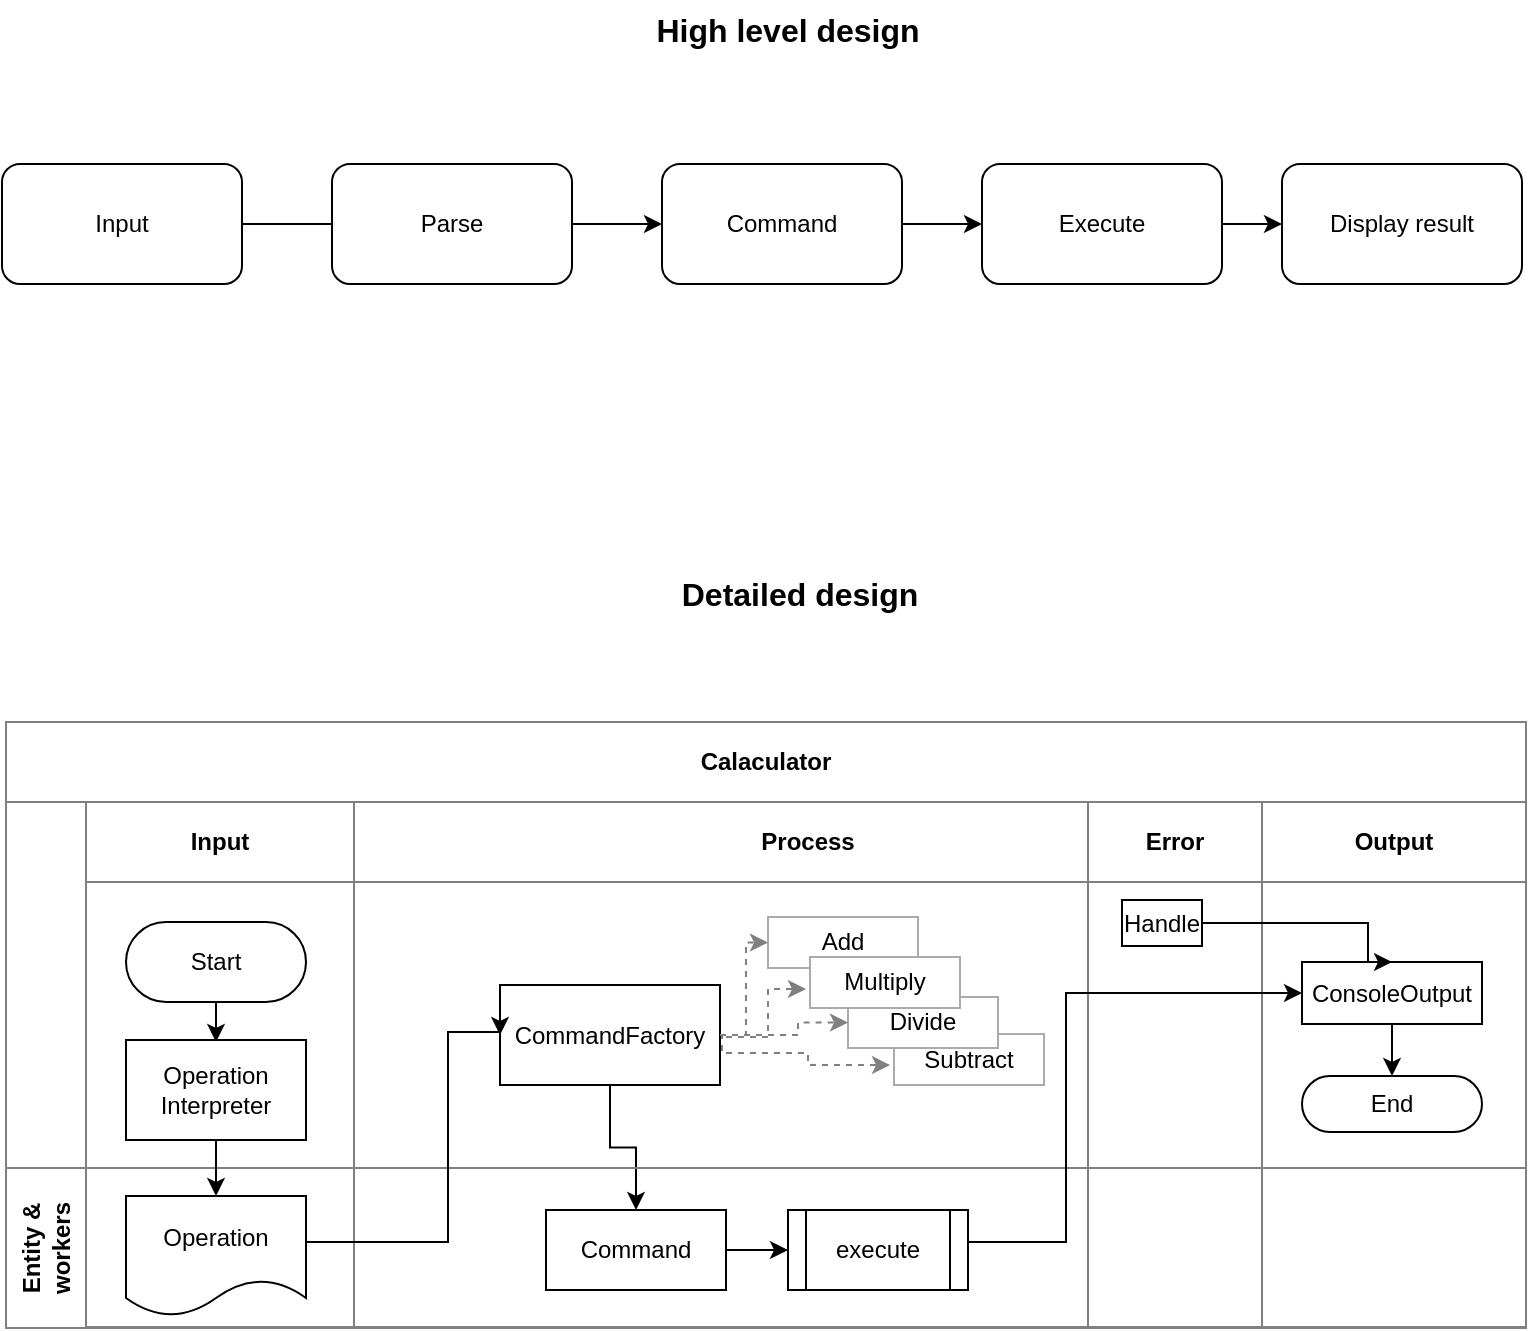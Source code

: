 <mxfile version="13.10.4" type="device"><diagram id="kgpKYQtTHZ0yAKxKKP6v" name="Page-1"><mxGraphModel dx="10072" dy="4880" grid="0" gridSize="10" guides="1" tooltips="1" connect="1" arrows="1" fold="1" page="1" pageScale="1" pageWidth="850" pageHeight="1100" math="0" shadow="0"><root><mxCell id="0"/><mxCell id="1" parent="0"/><mxCell id="3nuBFxr9cyL0pnOWT2aG-1" value="Calaculator" style="shape=table;childLayout=tableLayout;rowLines=0;columnLines=0;startSize=40;html=1;whiteSpace=wrap;collapsible=0;recursiveResize=0;expand=0;fontStyle=1;strokeColor=#808080;" parent="1" vertex="1"><mxGeometry x="49" y="381" width="760" height="302.5" as="geometry"/></mxCell><mxCell id="3nuBFxr9cyL0pnOWT2aG-3" value="" style="swimlane;horizontal=0;points=[[0,0.5],[1,0.5]];portConstraint=eastwest;startSize=40;html=1;whiteSpace=wrap;collapsible=0;recursiveResize=0;expand=0;strokeColor=#808080;" parent="3nuBFxr9cyL0pnOWT2aG-1" vertex="1"><mxGeometry y="40" width="760" height="183" as="geometry"/></mxCell><mxCell id="3nuBFxr9cyL0pnOWT2aG-4" value="Input" style="swimlane;connectable=0;startSize=40;html=1;whiteSpace=wrap;collapsible=0;recursiveResize=0;expand=0;strokeColor=#808080;" parent="3nuBFxr9cyL0pnOWT2aG-3" vertex="1"><mxGeometry x="40" width="134" height="183" as="geometry"/></mxCell><mxCell id="3nuBFxr9cyL0pnOWT2aG-5" style="edgeStyle=orthogonalEdgeStyle;rounded=0;orthogonalLoop=1;jettySize=auto;html=1;" parent="3nuBFxr9cyL0pnOWT2aG-4" source="3nuBFxr9cyL0pnOWT2aG-6" edge="1"><mxGeometry relative="1" as="geometry"><mxPoint x="65" y="120" as="targetPoint"/></mxGeometry></mxCell><mxCell id="3nuBFxr9cyL0pnOWT2aG-6" value="Start" style="rounded=1;whiteSpace=wrap;html=1;arcSize=50;" parent="3nuBFxr9cyL0pnOWT2aG-4" vertex="1"><mxGeometry x="20" y="60" width="90" height="40" as="geometry"/></mxCell><mxCell id="3nuBFxr9cyL0pnOWT2aG-9" value="Operation Interpreter" style="rounded=0;whiteSpace=wrap;html=1;" parent="3nuBFxr9cyL0pnOWT2aG-4" vertex="1"><mxGeometry x="20" y="119" width="90" height="50" as="geometry"/></mxCell><mxCell id="3nuBFxr9cyL0pnOWT2aG-8" value="Process" style="swimlane;connectable=0;startSize=40;html=1;whiteSpace=wrap;collapsible=0;recursiveResize=0;expand=0;strokeColor=#808080;" parent="3nuBFxr9cyL0pnOWT2aG-3" vertex="1"><mxGeometry x="174" width="454" height="183" as="geometry"/></mxCell><mxCell id="U-UN3DHhRpaRgNXAEB9x-27" style="edgeStyle=orthogonalEdgeStyle;rounded=0;orthogonalLoop=1;jettySize=auto;html=1;exitX=1;exitY=0.5;exitDx=0;exitDy=0;entryX=0;entryY=0.5;entryDx=0;entryDy=0;strokeColor=#808080;dashed=1;" edge="1" parent="3nuBFxr9cyL0pnOWT2aG-8" source="3nuBFxr9cyL0pnOWT2aG-10" target="U-UN3DHhRpaRgNXAEB9x-23"><mxGeometry relative="1" as="geometry"><Array as="points"><mxPoint x="196" y="116.5"/><mxPoint x="196" y="70.5"/></Array></mxGeometry></mxCell><mxCell id="3nuBFxr9cyL0pnOWT2aG-10" value="CommandFactory" style="rounded=0;whiteSpace=wrap;html=1;" parent="3nuBFxr9cyL0pnOWT2aG-8" vertex="1"><mxGeometry x="73" y="91.5" width="110" height="50" as="geometry"/></mxCell><mxCell id="U-UN3DHhRpaRgNXAEB9x-15" value="Error" style="swimlane;connectable=0;startSize=40;html=1;whiteSpace=wrap;collapsible=0;recursiveResize=0;expand=0;strokeColor=#808080;" vertex="1" parent="3nuBFxr9cyL0pnOWT2aG-8"><mxGeometry x="367" width="87" height="263" as="geometry"/></mxCell><mxCell id="U-UN3DHhRpaRgNXAEB9x-19" value="Handle" style="rounded=0;whiteSpace=wrap;html=1;" vertex="1" parent="U-UN3DHhRpaRgNXAEB9x-15"><mxGeometry x="17" y="49" width="40" height="23" as="geometry"/></mxCell><mxCell id="U-UN3DHhRpaRgNXAEB9x-23" value="Add" style="rounded=0;whiteSpace=wrap;html=1;strokeColor=#ABABAB;" vertex="1" parent="3nuBFxr9cyL0pnOWT2aG-8"><mxGeometry x="207" y="57.5" width="75" height="25.5" as="geometry"/></mxCell><mxCell id="U-UN3DHhRpaRgNXAEB9x-24" value="Subtract" style="rounded=0;whiteSpace=wrap;html=1;strokeColor=#ABABAB;" vertex="1" parent="3nuBFxr9cyL0pnOWT2aG-8"><mxGeometry x="270" y="116" width="75" height="25.5" as="geometry"/></mxCell><mxCell id="U-UN3DHhRpaRgNXAEB9x-26" value="Divide" style="rounded=0;whiteSpace=wrap;html=1;strokeColor=#ABABAB;" vertex="1" parent="3nuBFxr9cyL0pnOWT2aG-8"><mxGeometry x="247" y="97.5" width="75" height="25.5" as="geometry"/></mxCell><mxCell id="U-UN3DHhRpaRgNXAEB9x-30" style="edgeStyle=orthogonalEdgeStyle;rounded=0;orthogonalLoop=1;jettySize=auto;html=1;strokeColor=#808080;dashed=1;entryX=0;entryY=0.5;entryDx=0;entryDy=0;exitX=1;exitY=0.5;exitDx=0;exitDy=0;" edge="1" parent="3nuBFxr9cyL0pnOWT2aG-8" source="3nuBFxr9cyL0pnOWT2aG-10" target="U-UN3DHhRpaRgNXAEB9x-26"><mxGeometry relative="1" as="geometry"><mxPoint x="195" y="127.5" as="sourcePoint"/><mxPoint x="235" y="103.5" as="targetPoint"/><Array as="points"><mxPoint x="222" y="116.5"/><mxPoint x="222" y="110.5"/></Array></mxGeometry></mxCell><mxCell id="3nuBFxr9cyL0pnOWT2aG-11" value="Output" style="swimlane;connectable=0;startSize=40;html=1;whiteSpace=wrap;collapsible=0;recursiveResize=0;expand=0;strokeColor=#808080;" parent="3nuBFxr9cyL0pnOWT2aG-3" vertex="1"><mxGeometry x="628" width="132" height="183" as="geometry"/></mxCell><mxCell id="U-UN3DHhRpaRgNXAEB9x-22" style="edgeStyle=orthogonalEdgeStyle;rounded=0;orthogonalLoop=1;jettySize=auto;html=1;exitX=0.5;exitY=1;exitDx=0;exitDy=0;entryX=0.5;entryY=0;entryDx=0;entryDy=0;" edge="1" parent="3nuBFxr9cyL0pnOWT2aG-11" source="3nuBFxr9cyL0pnOWT2aG-13" target="3nuBFxr9cyL0pnOWT2aG-14"><mxGeometry relative="1" as="geometry"/></mxCell><mxCell id="3nuBFxr9cyL0pnOWT2aG-13" value="ConsoleOutput" style="rounded=0;whiteSpace=wrap;html=1;" parent="3nuBFxr9cyL0pnOWT2aG-11" vertex="1"><mxGeometry x="20" y="80" width="90" height="31" as="geometry"/></mxCell><mxCell id="3nuBFxr9cyL0pnOWT2aG-14" value="End" style="rounded=1;whiteSpace=wrap;html=1;arcSize=50;" parent="3nuBFxr9cyL0pnOWT2aG-11" vertex="1"><mxGeometry x="20" y="137" width="90" height="28" as="geometry"/></mxCell><mxCell id="U-UN3DHhRpaRgNXAEB9x-20" style="edgeStyle=orthogonalEdgeStyle;rounded=0;orthogonalLoop=1;jettySize=auto;html=1;entryX=0.5;entryY=0;entryDx=0;entryDy=0;" edge="1" parent="3nuBFxr9cyL0pnOWT2aG-3" source="U-UN3DHhRpaRgNXAEB9x-19" target="3nuBFxr9cyL0pnOWT2aG-13"><mxGeometry relative="1" as="geometry"><Array as="points"><mxPoint x="681" y="61"/></Array></mxGeometry></mxCell><mxCell id="3nuBFxr9cyL0pnOWT2aG-27" value="" style="edgeStyle=orthogonalEdgeStyle;rounded=0;orthogonalLoop=1;jettySize=auto;html=1;" parent="3nuBFxr9cyL0pnOWT2aG-1" source="3nuBFxr9cyL0pnOWT2aG-10" target="3nuBFxr9cyL0pnOWT2aG-20" edge="1"><mxGeometry relative="1" as="geometry"/></mxCell><mxCell id="3nuBFxr9cyL0pnOWT2aG-15" value="Entity &amp;amp; workers" style="swimlane;horizontal=0;points=[[0,0.5],[1,0.5]];portConstraint=eastwest;startSize=40;html=1;whiteSpace=wrap;collapsible=0;recursiveResize=0;expand=0;strokeColor=#808080;" parent="3nuBFxr9cyL0pnOWT2aG-1" vertex="1"><mxGeometry y="223" width="760" height="80" as="geometry"/></mxCell><mxCell id="3nuBFxr9cyL0pnOWT2aG-16" value="" style="swimlane;connectable=0;startSize=0;html=1;whiteSpace=wrap;collapsible=0;recursiveResize=0;expand=0;strokeColor=#808080;" parent="3nuBFxr9cyL0pnOWT2aG-15" vertex="1"><mxGeometry x="40" width="134" height="80" as="geometry"/></mxCell><mxCell id="3nuBFxr9cyL0pnOWT2aG-21" value="Operation" style="shape=document;whiteSpace=wrap;html=1;boundedLbl=1;" parent="3nuBFxr9cyL0pnOWT2aG-16" vertex="1"><mxGeometry x="20" y="14" width="90" height="60" as="geometry"/></mxCell><mxCell id="3nuBFxr9cyL0pnOWT2aG-18" value="" style="swimlane;connectable=0;startSize=0;html=1;whiteSpace=wrap;collapsible=0;recursiveResize=0;expand=0;strokeColor=#808080;" parent="3nuBFxr9cyL0pnOWT2aG-15" vertex="1"><mxGeometry x="174" width="454" height="80" as="geometry"/></mxCell><mxCell id="3nuBFxr9cyL0pnOWT2aG-19" value="" style="edgeStyle=orthogonalEdgeStyle;rounded=0;orthogonalLoop=1;jettySize=auto;html=1;" parent="3nuBFxr9cyL0pnOWT2aG-18" source="3nuBFxr9cyL0pnOWT2aG-20" target="3nuBFxr9cyL0pnOWT2aG-22" edge="1"><mxGeometry relative="1" as="geometry"/></mxCell><mxCell id="3nuBFxr9cyL0pnOWT2aG-20" value="Command" style="rounded=0;whiteSpace=wrap;html=1;" parent="3nuBFxr9cyL0pnOWT2aG-18" vertex="1"><mxGeometry x="96" y="21" width="90" height="40" as="geometry"/></mxCell><mxCell id="3nuBFxr9cyL0pnOWT2aG-22" value="execute" style="shape=process;whiteSpace=wrap;html=1;backgroundOutline=1;" parent="3nuBFxr9cyL0pnOWT2aG-18" vertex="1"><mxGeometry x="217" y="21" width="90" height="40" as="geometry"/></mxCell><mxCell id="3nuBFxr9cyL0pnOWT2aG-23" value="" style="swimlane;connectable=0;startSize=0;html=1;whiteSpace=wrap;collapsible=0;recursiveResize=0;expand=0;strokeColor=#808080;" parent="3nuBFxr9cyL0pnOWT2aG-15" vertex="1"><mxGeometry x="628" width="132" height="80" as="geometry"/></mxCell><mxCell id="3nuBFxr9cyL0pnOWT2aG-25" value="" style="edgeStyle=orthogonalEdgeStyle;rounded=0;orthogonalLoop=1;jettySize=auto;html=1;" parent="3nuBFxr9cyL0pnOWT2aG-1" source="3nuBFxr9cyL0pnOWT2aG-9" target="3nuBFxr9cyL0pnOWT2aG-21" edge="1"><mxGeometry relative="1" as="geometry"/></mxCell><mxCell id="3nuBFxr9cyL0pnOWT2aG-26" value="" style="edgeStyle=orthogonalEdgeStyle;rounded=0;orthogonalLoop=1;jettySize=auto;html=1;entryX=0;entryY=0.5;entryDx=0;entryDy=0;" parent="3nuBFxr9cyL0pnOWT2aG-1" source="3nuBFxr9cyL0pnOWT2aG-21" target="3nuBFxr9cyL0pnOWT2aG-10" edge="1"><mxGeometry relative="1" as="geometry"><Array as="points"><mxPoint x="221" y="260"/><mxPoint x="221" y="155"/></Array></mxGeometry></mxCell><mxCell id="3nuBFxr9cyL0pnOWT2aG-28" style="edgeStyle=orthogonalEdgeStyle;rounded=0;orthogonalLoop=1;jettySize=auto;html=1;entryX=0;entryY=0.5;entryDx=0;entryDy=0;" parent="3nuBFxr9cyL0pnOWT2aG-1" source="3nuBFxr9cyL0pnOWT2aG-22" target="3nuBFxr9cyL0pnOWT2aG-13" edge="1"><mxGeometry relative="1" as="geometry"><Array as="points"><mxPoint x="530" y="260"/><mxPoint x="530" y="136"/></Array></mxGeometry></mxCell><mxCell id="U-UN3DHhRpaRgNXAEB9x-2" value="&lt;b&gt;&lt;font style=&quot;font-size: 16px&quot;&gt;High level design&lt;/font&gt;&lt;/b&gt;" style="text;html=1;strokeColor=none;fillColor=none;align=center;verticalAlign=middle;whiteSpace=wrap;rounded=0;" vertex="1" parent="1"><mxGeometry x="300" y="20" width="280" height="30" as="geometry"/></mxCell><mxCell id="U-UN3DHhRpaRgNXAEB9x-5" style="edgeStyle=orthogonalEdgeStyle;rounded=0;orthogonalLoop=1;jettySize=auto;html=1;" edge="1" parent="1" source="U-UN3DHhRpaRgNXAEB9x-4"><mxGeometry relative="1" as="geometry"><mxPoint x="247" y="132" as="targetPoint"/></mxGeometry></mxCell><mxCell id="U-UN3DHhRpaRgNXAEB9x-4" value="Input" style="rounded=1;whiteSpace=wrap;html=1;" vertex="1" parent="1"><mxGeometry x="47" y="102" width="120" height="60" as="geometry"/></mxCell><mxCell id="U-UN3DHhRpaRgNXAEB9x-9" value="" style="edgeStyle=orthogonalEdgeStyle;rounded=0;orthogonalLoop=1;jettySize=auto;html=1;" edge="1" parent="1" source="U-UN3DHhRpaRgNXAEB9x-7" target="U-UN3DHhRpaRgNXAEB9x-8"><mxGeometry relative="1" as="geometry"/></mxCell><mxCell id="U-UN3DHhRpaRgNXAEB9x-7" value="Parse" style="rounded=1;whiteSpace=wrap;html=1;" vertex="1" parent="1"><mxGeometry x="212" y="102" width="120" height="60" as="geometry"/></mxCell><mxCell id="U-UN3DHhRpaRgNXAEB9x-11" value="" style="edgeStyle=orthogonalEdgeStyle;rounded=0;orthogonalLoop=1;jettySize=auto;html=1;" edge="1" parent="1" source="U-UN3DHhRpaRgNXAEB9x-8" target="U-UN3DHhRpaRgNXAEB9x-10"><mxGeometry relative="1" as="geometry"/></mxCell><mxCell id="U-UN3DHhRpaRgNXAEB9x-8" value="Command" style="whiteSpace=wrap;html=1;rounded=1;" vertex="1" parent="1"><mxGeometry x="377" y="102" width="120" height="60" as="geometry"/></mxCell><mxCell id="U-UN3DHhRpaRgNXAEB9x-13" value="" style="edgeStyle=orthogonalEdgeStyle;rounded=0;orthogonalLoop=1;jettySize=auto;html=1;" edge="1" parent="1" source="U-UN3DHhRpaRgNXAEB9x-10" target="U-UN3DHhRpaRgNXAEB9x-12"><mxGeometry relative="1" as="geometry"/></mxCell><mxCell id="U-UN3DHhRpaRgNXAEB9x-10" value="Execute" style="whiteSpace=wrap;html=1;rounded=1;" vertex="1" parent="1"><mxGeometry x="537" y="102" width="120" height="60" as="geometry"/></mxCell><mxCell id="U-UN3DHhRpaRgNXAEB9x-12" value="Display result" style="whiteSpace=wrap;html=1;rounded=1;" vertex="1" parent="1"><mxGeometry x="687" y="102" width="120" height="60" as="geometry"/></mxCell><mxCell id="U-UN3DHhRpaRgNXAEB9x-21" value="&lt;b&gt;&lt;font style=&quot;font-size: 16px&quot;&gt;Detailed design&lt;/font&gt;&lt;/b&gt;" style="text;html=1;strokeColor=none;fillColor=none;align=center;verticalAlign=middle;whiteSpace=wrap;rounded=0;" vertex="1" parent="1"><mxGeometry x="306" y="302" width="280" height="30" as="geometry"/></mxCell><mxCell id="U-UN3DHhRpaRgNXAEB9x-25" value="Multiply" style="rounded=0;whiteSpace=wrap;html=1;strokeColor=#ABABAB;" vertex="1" parent="1"><mxGeometry x="451" y="498.5" width="75" height="25.5" as="geometry"/></mxCell><mxCell id="U-UN3DHhRpaRgNXAEB9x-29" style="edgeStyle=orthogonalEdgeStyle;rounded=0;orthogonalLoop=1;jettySize=auto;html=1;strokeColor=#808080;dashed=1;" edge="1" parent="1"><mxGeometry relative="1" as="geometry"><mxPoint x="409" y="538.5" as="sourcePoint"/><mxPoint x="449" y="514.5" as="targetPoint"/><Array as="points"><mxPoint x="430" y="538.5"/><mxPoint x="430" y="514.5"/></Array></mxGeometry></mxCell><mxCell id="U-UN3DHhRpaRgNXAEB9x-31" style="edgeStyle=orthogonalEdgeStyle;rounded=0;orthogonalLoop=1;jettySize=auto;html=1;strokeColor=#808080;dashed=1;exitX=1;exitY=0.5;exitDx=0;exitDy=0;" edge="1" parent="1" source="3nuBFxr9cyL0pnOWT2aG-10"><mxGeometry relative="1" as="geometry"><mxPoint x="429" y="558.5" as="sourcePoint"/><mxPoint x="491" y="552.5" as="targetPoint"/><Array as="points"><mxPoint x="407" y="546.5"/><mxPoint x="450" y="546.5"/><mxPoint x="450" y="552.5"/></Array></mxGeometry></mxCell></root></mxGraphModel></diagram></mxfile>